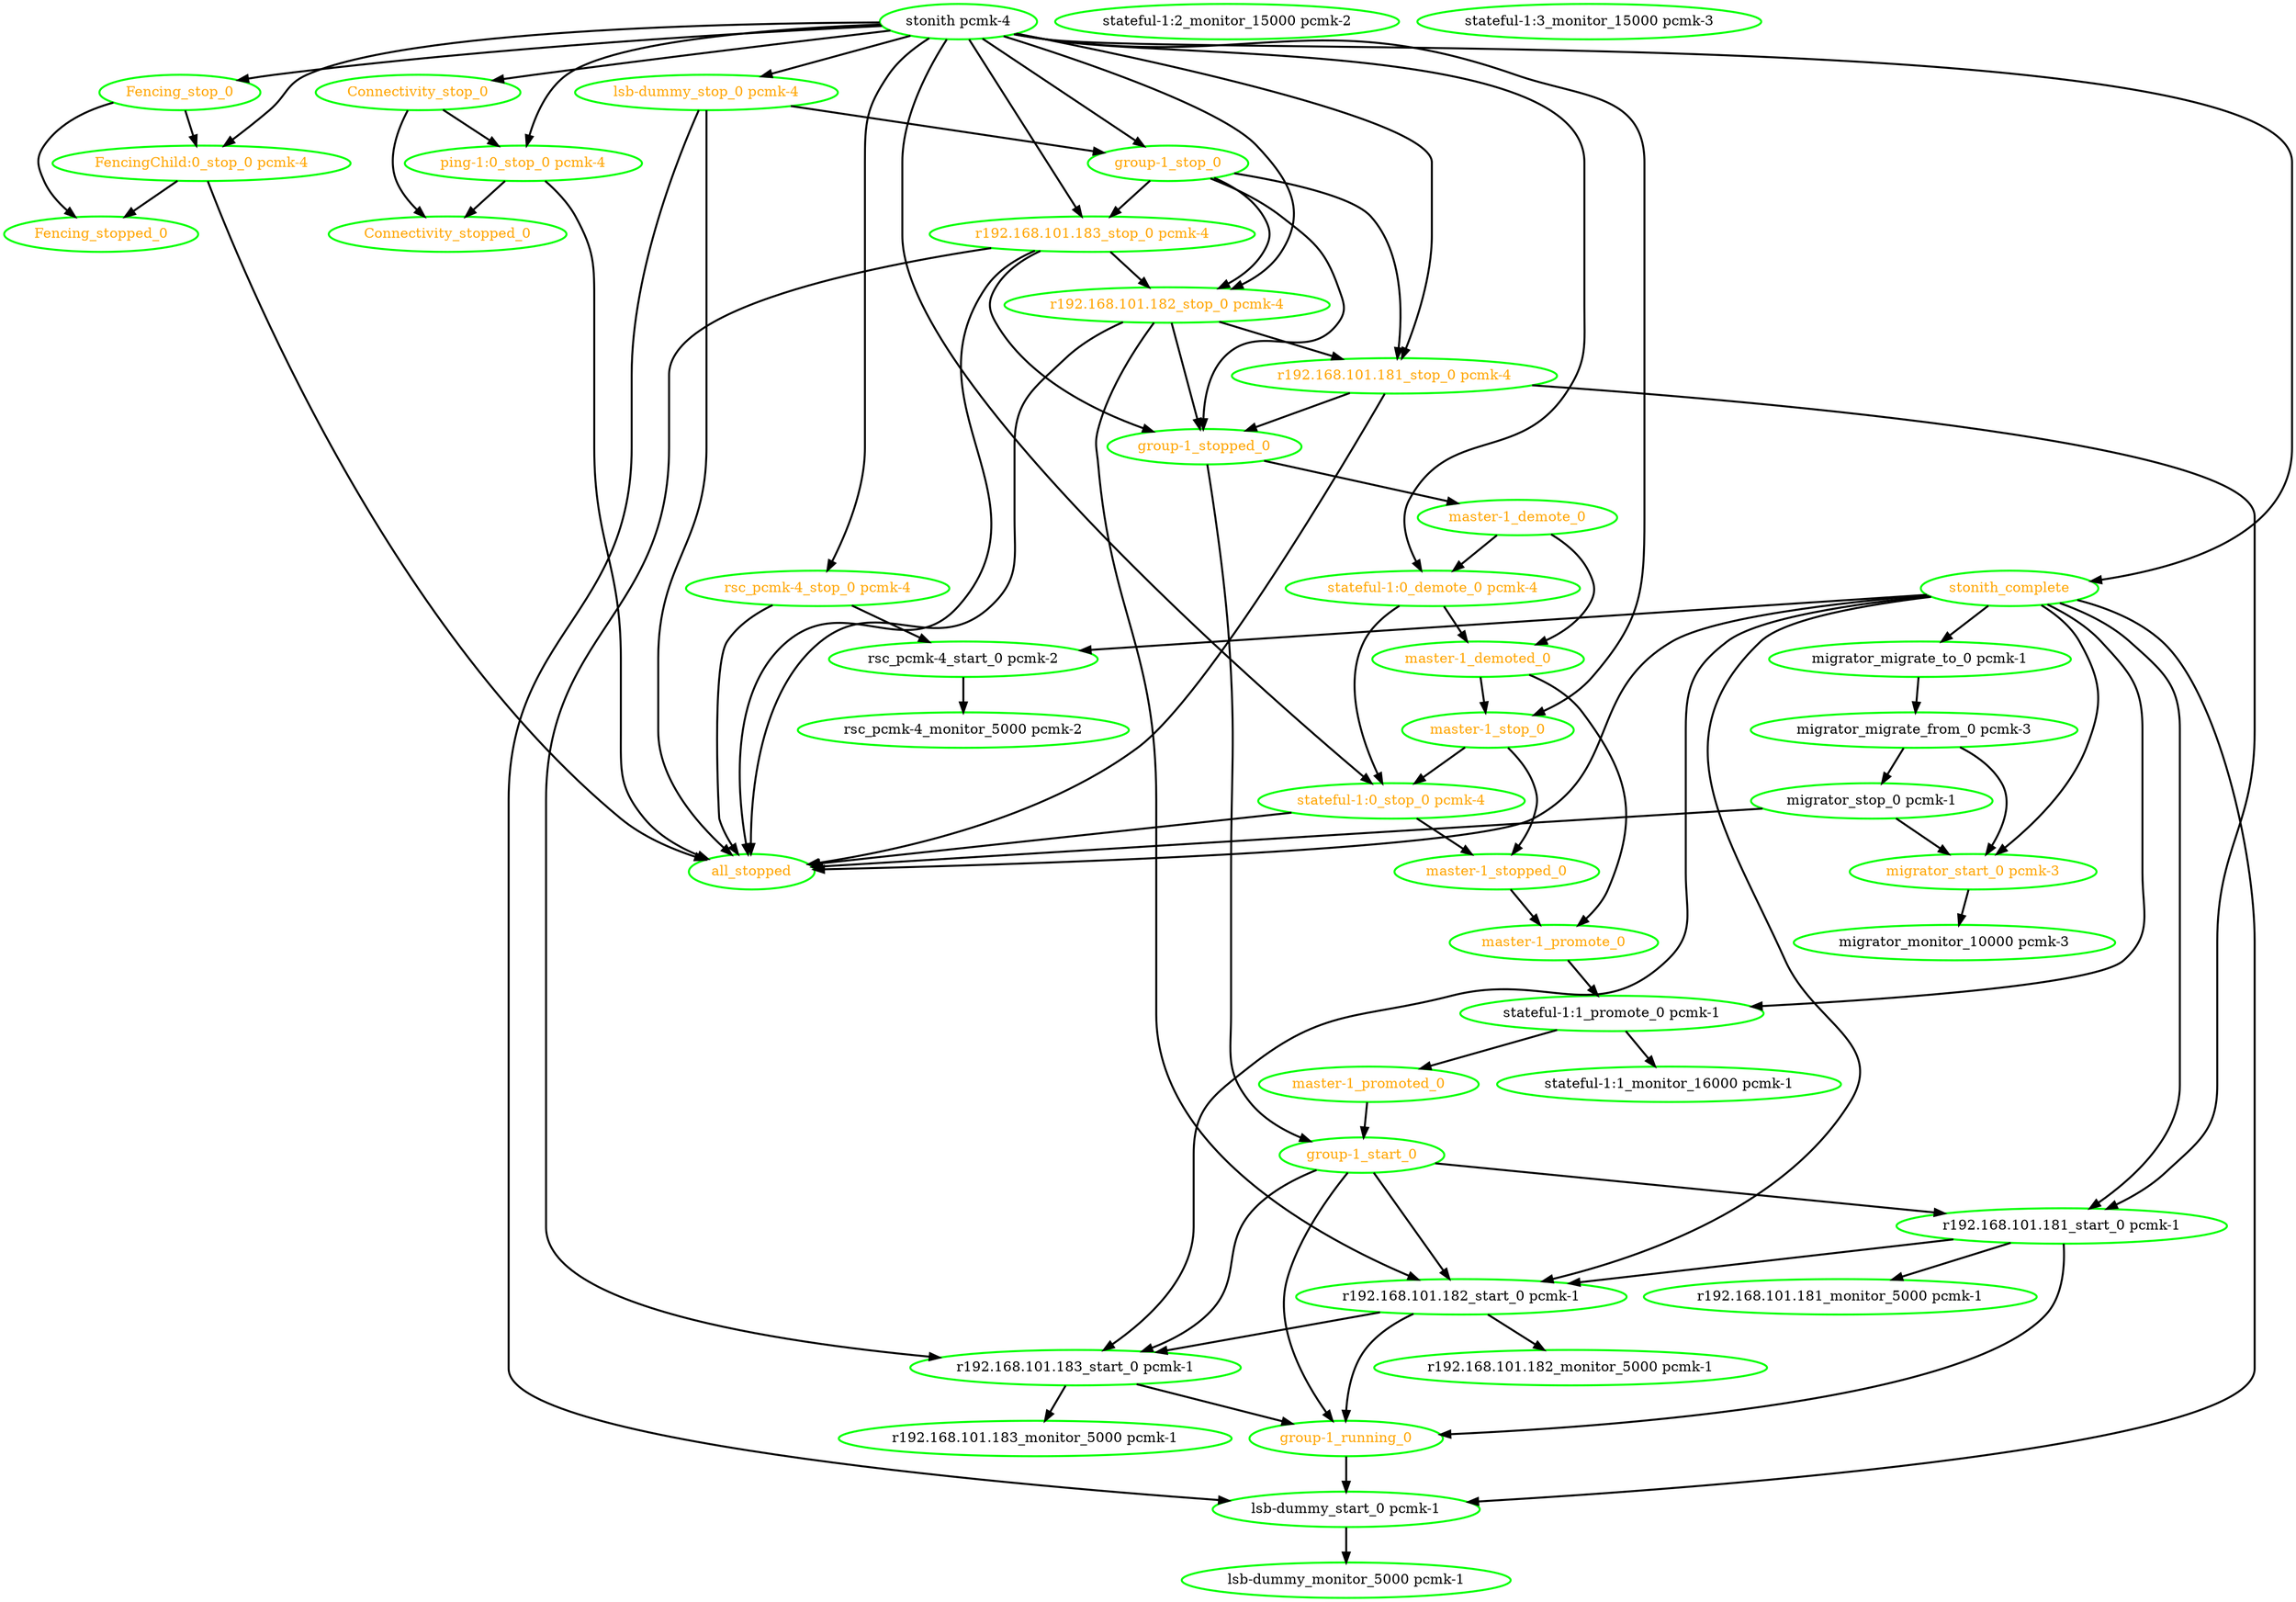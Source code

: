 digraph "g" {
"Connectivity_stop_0" -> "Connectivity_stopped_0" [ style = bold]
"Connectivity_stop_0" -> "ping-1:0_stop_0 pcmk-4" [ style = bold]
"Connectivity_stop_0" [ style=bold color="green" fontcolor="orange" ]
"Connectivity_stopped_0" [ style=bold color="green" fontcolor="orange" ]
"FencingChild:0_stop_0 pcmk-4" -> "Fencing_stopped_0" [ style = bold]
"FencingChild:0_stop_0 pcmk-4" -> "all_stopped" [ style = bold]
"FencingChild:0_stop_0 pcmk-4" [ style=bold color="green" fontcolor="orange" ]
"Fencing_stop_0" -> "FencingChild:0_stop_0 pcmk-4" [ style = bold]
"Fencing_stop_0" -> "Fencing_stopped_0" [ style = bold]
"Fencing_stop_0" [ style=bold color="green" fontcolor="orange" ]
"Fencing_stopped_0" [ style=bold color="green" fontcolor="orange" ]
"all_stopped" [ style=bold color="green" fontcolor="orange" ]
"group-1_running_0" -> "lsb-dummy_start_0 pcmk-1" [ style = bold]
"group-1_running_0" [ style=bold color="green" fontcolor="orange" ]
"group-1_start_0" -> "group-1_running_0" [ style = bold]
"group-1_start_0" -> "r192.168.101.181_start_0 pcmk-1" [ style = bold]
"group-1_start_0" -> "r192.168.101.182_start_0 pcmk-1" [ style = bold]
"group-1_start_0" -> "r192.168.101.183_start_0 pcmk-1" [ style = bold]
"group-1_start_0" [ style=bold color="green" fontcolor="orange" ]
"group-1_stop_0" -> "group-1_stopped_0" [ style = bold]
"group-1_stop_0" -> "r192.168.101.181_stop_0 pcmk-4" [ style = bold]
"group-1_stop_0" -> "r192.168.101.182_stop_0 pcmk-4" [ style = bold]
"group-1_stop_0" -> "r192.168.101.183_stop_0 pcmk-4" [ style = bold]
"group-1_stop_0" [ style=bold color="green" fontcolor="orange" ]
"group-1_stopped_0" -> "group-1_start_0" [ style = bold]
"group-1_stopped_0" -> "master-1_demote_0" [ style = bold]
"group-1_stopped_0" [ style=bold color="green" fontcolor="orange" ]
"lsb-dummy_monitor_5000 pcmk-1" [ style=bold color="green" fontcolor="black" ]
"lsb-dummy_start_0 pcmk-1" -> "lsb-dummy_monitor_5000 pcmk-1" [ style = bold]
"lsb-dummy_start_0 pcmk-1" [ style=bold color="green" fontcolor="black" ]
"lsb-dummy_stop_0 pcmk-4" -> "all_stopped" [ style = bold]
"lsb-dummy_stop_0 pcmk-4" -> "group-1_stop_0" [ style = bold]
"lsb-dummy_stop_0 pcmk-4" -> "lsb-dummy_start_0 pcmk-1" [ style = bold]
"lsb-dummy_stop_0 pcmk-4" [ style=bold color="green" fontcolor="orange" ]
"master-1_demote_0" -> "master-1_demoted_0" [ style = bold]
"master-1_demote_0" -> "stateful-1:0_demote_0 pcmk-4" [ style = bold]
"master-1_demote_0" [ style=bold color="green" fontcolor="orange" ]
"master-1_demoted_0" -> "master-1_promote_0" [ style = bold]
"master-1_demoted_0" -> "master-1_stop_0" [ style = bold]
"master-1_demoted_0" [ style=bold color="green" fontcolor="orange" ]
"master-1_promote_0" -> "stateful-1:1_promote_0 pcmk-1" [ style = bold]
"master-1_promote_0" [ style=bold color="green" fontcolor="orange" ]
"master-1_promoted_0" -> "group-1_start_0" [ style = bold]
"master-1_promoted_0" [ style=bold color="green" fontcolor="orange" ]
"master-1_stop_0" -> "master-1_stopped_0" [ style = bold]
"master-1_stop_0" -> "stateful-1:0_stop_0 pcmk-4" [ style = bold]
"master-1_stop_0" [ style=bold color="green" fontcolor="orange" ]
"master-1_stopped_0" -> "master-1_promote_0" [ style = bold]
"master-1_stopped_0" [ style=bold color="green" fontcolor="orange" ]
"migrator_migrate_from_0 pcmk-3" -> "migrator_start_0 pcmk-3" [ style = bold]
"migrator_migrate_from_0 pcmk-3" -> "migrator_stop_0 pcmk-1" [ style = bold]
"migrator_migrate_from_0 pcmk-3" [ style=bold color="green" fontcolor="black" ]
"migrator_migrate_to_0 pcmk-1" -> "migrator_migrate_from_0 pcmk-3" [ style = bold]
"migrator_migrate_to_0 pcmk-1" [ style=bold color="green" fontcolor="black" ]
"migrator_monitor_10000 pcmk-3" [ style=bold color="green" fontcolor="black" ]
"migrator_start_0 pcmk-3" -> "migrator_monitor_10000 pcmk-3" [ style = bold]
"migrator_start_0 pcmk-3" [ style=bold color="green" fontcolor="orange" ]
"migrator_stop_0 pcmk-1" -> "all_stopped" [ style = bold]
"migrator_stop_0 pcmk-1" -> "migrator_start_0 pcmk-3" [ style = bold]
"migrator_stop_0 pcmk-1" [ style=bold color="green" fontcolor="black" ]
"ping-1:0_stop_0 pcmk-4" -> "Connectivity_stopped_0" [ style = bold]
"ping-1:0_stop_0 pcmk-4" -> "all_stopped" [ style = bold]
"ping-1:0_stop_0 pcmk-4" [ style=bold color="green" fontcolor="orange" ]
"r192.168.101.181_monitor_5000 pcmk-1" [ style=bold color="green" fontcolor="black" ]
"r192.168.101.181_start_0 pcmk-1" -> "group-1_running_0" [ style = bold]
"r192.168.101.181_start_0 pcmk-1" -> "r192.168.101.181_monitor_5000 pcmk-1" [ style = bold]
"r192.168.101.181_start_0 pcmk-1" -> "r192.168.101.182_start_0 pcmk-1" [ style = bold]
"r192.168.101.181_start_0 pcmk-1" [ style=bold color="green" fontcolor="black" ]
"r192.168.101.181_stop_0 pcmk-4" -> "all_stopped" [ style = bold]
"r192.168.101.181_stop_0 pcmk-4" -> "group-1_stopped_0" [ style = bold]
"r192.168.101.181_stop_0 pcmk-4" -> "r192.168.101.181_start_0 pcmk-1" [ style = bold]
"r192.168.101.181_stop_0 pcmk-4" [ style=bold color="green" fontcolor="orange" ]
"r192.168.101.182_monitor_5000 pcmk-1" [ style=bold color="green" fontcolor="black" ]
"r192.168.101.182_start_0 pcmk-1" -> "group-1_running_0" [ style = bold]
"r192.168.101.182_start_0 pcmk-1" -> "r192.168.101.182_monitor_5000 pcmk-1" [ style = bold]
"r192.168.101.182_start_0 pcmk-1" -> "r192.168.101.183_start_0 pcmk-1" [ style = bold]
"r192.168.101.182_start_0 pcmk-1" [ style=bold color="green" fontcolor="black" ]
"r192.168.101.182_stop_0 pcmk-4" -> "all_stopped" [ style = bold]
"r192.168.101.182_stop_0 pcmk-4" -> "group-1_stopped_0" [ style = bold]
"r192.168.101.182_stop_0 pcmk-4" -> "r192.168.101.181_stop_0 pcmk-4" [ style = bold]
"r192.168.101.182_stop_0 pcmk-4" -> "r192.168.101.182_start_0 pcmk-1" [ style = bold]
"r192.168.101.182_stop_0 pcmk-4" [ style=bold color="green" fontcolor="orange" ]
"r192.168.101.183_monitor_5000 pcmk-1" [ style=bold color="green" fontcolor="black" ]
"r192.168.101.183_start_0 pcmk-1" -> "group-1_running_0" [ style = bold]
"r192.168.101.183_start_0 pcmk-1" -> "r192.168.101.183_monitor_5000 pcmk-1" [ style = bold]
"r192.168.101.183_start_0 pcmk-1" [ style=bold color="green" fontcolor="black" ]
"r192.168.101.183_stop_0 pcmk-4" -> "all_stopped" [ style = bold]
"r192.168.101.183_stop_0 pcmk-4" -> "group-1_stopped_0" [ style = bold]
"r192.168.101.183_stop_0 pcmk-4" -> "r192.168.101.182_stop_0 pcmk-4" [ style = bold]
"r192.168.101.183_stop_0 pcmk-4" -> "r192.168.101.183_start_0 pcmk-1" [ style = bold]
"r192.168.101.183_stop_0 pcmk-4" [ style=bold color="green" fontcolor="orange" ]
"rsc_pcmk-4_monitor_5000 pcmk-2" [ style=bold color="green" fontcolor="black" ]
"rsc_pcmk-4_start_0 pcmk-2" -> "rsc_pcmk-4_monitor_5000 pcmk-2" [ style = bold]
"rsc_pcmk-4_start_0 pcmk-2" [ style=bold color="green" fontcolor="black" ]
"rsc_pcmk-4_stop_0 pcmk-4" -> "all_stopped" [ style = bold]
"rsc_pcmk-4_stop_0 pcmk-4" -> "rsc_pcmk-4_start_0 pcmk-2" [ style = bold]
"rsc_pcmk-4_stop_0 pcmk-4" [ style=bold color="green" fontcolor="orange" ]
"stateful-1:0_demote_0 pcmk-4" -> "master-1_demoted_0" [ style = bold]
"stateful-1:0_demote_0 pcmk-4" -> "stateful-1:0_stop_0 pcmk-4" [ style = bold]
"stateful-1:0_demote_0 pcmk-4" [ style=bold color="green" fontcolor="orange"]
"stateful-1:0_stop_0 pcmk-4" -> "all_stopped" [ style = bold]
"stateful-1:0_stop_0 pcmk-4" -> "master-1_stopped_0" [ style = bold]
"stateful-1:0_stop_0 pcmk-4" [ style=bold color="green" fontcolor="orange" ]
"stateful-1:1_monitor_16000 pcmk-1" [ style=bold color="green" fontcolor="black" ]
"stateful-1:1_promote_0 pcmk-1" -> "master-1_promoted_0" [ style = bold]
"stateful-1:1_promote_0 pcmk-1" -> "stateful-1:1_monitor_16000 pcmk-1" [ style = bold]
"stateful-1:1_promote_0 pcmk-1" [ style=bold color="green" fontcolor="black" ]
"stateful-1:2_monitor_15000 pcmk-2" [ style=bold color="green" fontcolor="black" ]
"stateful-1:3_monitor_15000 pcmk-3" [ style=bold color="green" fontcolor="black" ]
"stonith pcmk-4" -> "Connectivity_stop_0" [ style = bold]
"stonith pcmk-4" -> "FencingChild:0_stop_0 pcmk-4" [ style = bold]
"stonith pcmk-4" -> "Fencing_stop_0" [ style = bold]
"stonith pcmk-4" -> "group-1_stop_0" [ style = bold]
"stonith pcmk-4" -> "lsb-dummy_stop_0 pcmk-4" [ style = bold]
"stonith pcmk-4" -> "master-1_stop_0" [ style = bold]
"stonith pcmk-4" -> "ping-1:0_stop_0 pcmk-4" [ style = bold]
"stonith pcmk-4" -> "r192.168.101.181_stop_0 pcmk-4" [ style = bold]
"stonith pcmk-4" -> "r192.168.101.182_stop_0 pcmk-4" [ style = bold]
"stonith pcmk-4" -> "r192.168.101.183_stop_0 pcmk-4" [ style = bold]
"stonith pcmk-4" -> "rsc_pcmk-4_stop_0 pcmk-4" [ style = bold]
"stonith pcmk-4" -> "stateful-1:0_demote_0 pcmk-4" [ style = bold]
"stonith pcmk-4" -> "stateful-1:0_stop_0 pcmk-4" [ style = bold]
"stonith pcmk-4" -> "stonith_complete" [ style = bold]
"stonith pcmk-4" [ style=bold color="green" fontcolor="black" ]
"stonith_complete" -> "all_stopped" [ style = bold]
"stonith_complete" -> "lsb-dummy_start_0 pcmk-1" [ style = bold]
"stonith_complete" -> "migrator_migrate_to_0 pcmk-1" [ style = bold]
"stonith_complete" -> "migrator_start_0 pcmk-3" [ style = bold]
"stonith_complete" -> "r192.168.101.181_start_0 pcmk-1" [ style = bold]
"stonith_complete" -> "r192.168.101.182_start_0 pcmk-1" [ style = bold]
"stonith_complete" -> "r192.168.101.183_start_0 pcmk-1" [ style = bold]
"stonith_complete" -> "rsc_pcmk-4_start_0 pcmk-2" [ style = bold]
"stonith_complete" -> "stateful-1:1_promote_0 pcmk-1" [ style = bold]
"stonith_complete" [ style=bold color="green" fontcolor="orange" ]
}
